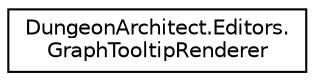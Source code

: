 digraph "Graphical Class Hierarchy"
{
  edge [fontname="Helvetica",fontsize="10",labelfontname="Helvetica",labelfontsize="10"];
  node [fontname="Helvetica",fontsize="10",shape=record];
  rankdir="LR";
  Node1 [label="DungeonArchitect.Editors.\lGraphTooltipRenderer",height=0.2,width=0.4,color="black", fillcolor="white", style="filled",URL="$class_dungeon_architect_1_1_editors_1_1_graph_tooltip_renderer.html",tooltip="Renders a tooltip in the graph editor. The tooltip message is defined in GraphTooltip.message "];
}
